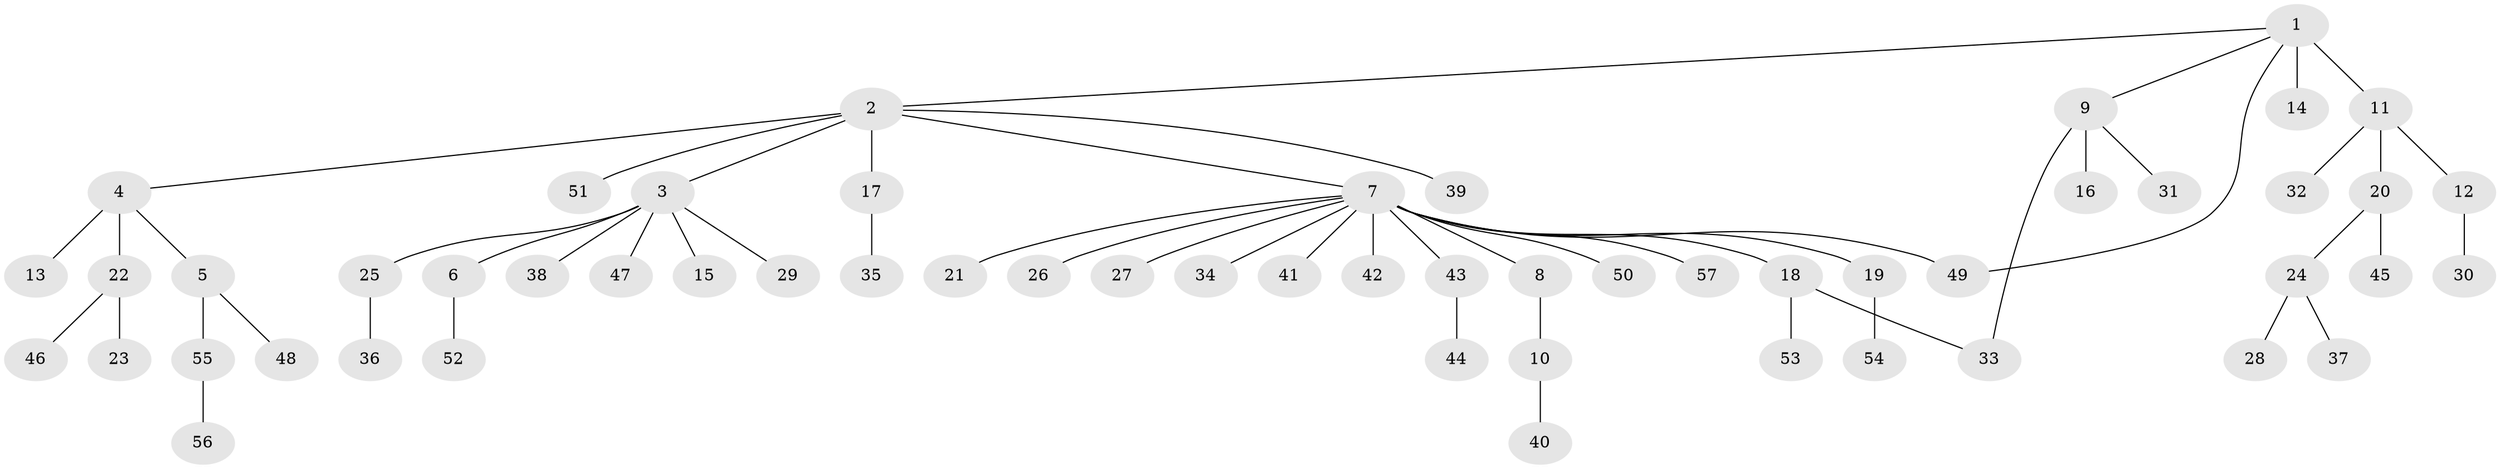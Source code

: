 // original degree distribution, {8: 0.017699115044247787, 19: 0.008849557522123894, 6: 0.008849557522123894, 4: 0.061946902654867256, 15: 0.008849557522123894, 7: 0.008849557522123894, 3: 0.061946902654867256, 2: 0.18584070796460178, 5: 0.008849557522123894, 1: 0.6283185840707964}
// Generated by graph-tools (version 1.1) at 2025/35/03/09/25 02:35:18]
// undirected, 57 vertices, 58 edges
graph export_dot {
graph [start="1"]
  node [color=gray90,style=filled];
  1;
  2;
  3;
  4;
  5;
  6;
  7;
  8;
  9;
  10;
  11;
  12;
  13;
  14;
  15;
  16;
  17;
  18;
  19;
  20;
  21;
  22;
  23;
  24;
  25;
  26;
  27;
  28;
  29;
  30;
  31;
  32;
  33;
  34;
  35;
  36;
  37;
  38;
  39;
  40;
  41;
  42;
  43;
  44;
  45;
  46;
  47;
  48;
  49;
  50;
  51;
  52;
  53;
  54;
  55;
  56;
  57;
  1 -- 2 [weight=1.0];
  1 -- 9 [weight=1.0];
  1 -- 11 [weight=1.0];
  1 -- 14 [weight=3.0];
  1 -- 49 [weight=1.0];
  2 -- 3 [weight=1.0];
  2 -- 4 [weight=1.0];
  2 -- 7 [weight=1.0];
  2 -- 17 [weight=12.0];
  2 -- 39 [weight=1.0];
  2 -- 51 [weight=1.0];
  3 -- 6 [weight=1.0];
  3 -- 15 [weight=1.0];
  3 -- 25 [weight=1.0];
  3 -- 29 [weight=1.0];
  3 -- 38 [weight=1.0];
  3 -- 47 [weight=1.0];
  4 -- 5 [weight=1.0];
  4 -- 13 [weight=1.0];
  4 -- 22 [weight=2.0];
  5 -- 48 [weight=1.0];
  5 -- 55 [weight=1.0];
  6 -- 52 [weight=2.0];
  7 -- 8 [weight=1.0];
  7 -- 18 [weight=1.0];
  7 -- 19 [weight=1.0];
  7 -- 21 [weight=1.0];
  7 -- 26 [weight=1.0];
  7 -- 27 [weight=1.0];
  7 -- 34 [weight=1.0];
  7 -- 41 [weight=1.0];
  7 -- 42 [weight=1.0];
  7 -- 43 [weight=1.0];
  7 -- 49 [weight=1.0];
  7 -- 50 [weight=1.0];
  7 -- 57 [weight=1.0];
  8 -- 10 [weight=5.0];
  9 -- 16 [weight=2.0];
  9 -- 31 [weight=1.0];
  9 -- 33 [weight=1.0];
  10 -- 40 [weight=1.0];
  11 -- 12 [weight=1.0];
  11 -- 20 [weight=1.0];
  11 -- 32 [weight=1.0];
  12 -- 30 [weight=2.0];
  17 -- 35 [weight=1.0];
  18 -- 33 [weight=1.0];
  18 -- 53 [weight=1.0];
  19 -- 54 [weight=1.0];
  20 -- 24 [weight=1.0];
  20 -- 45 [weight=1.0];
  22 -- 23 [weight=3.0];
  22 -- 46 [weight=1.0];
  24 -- 28 [weight=1.0];
  24 -- 37 [weight=1.0];
  25 -- 36 [weight=2.0];
  43 -- 44 [weight=1.0];
  55 -- 56 [weight=1.0];
}
